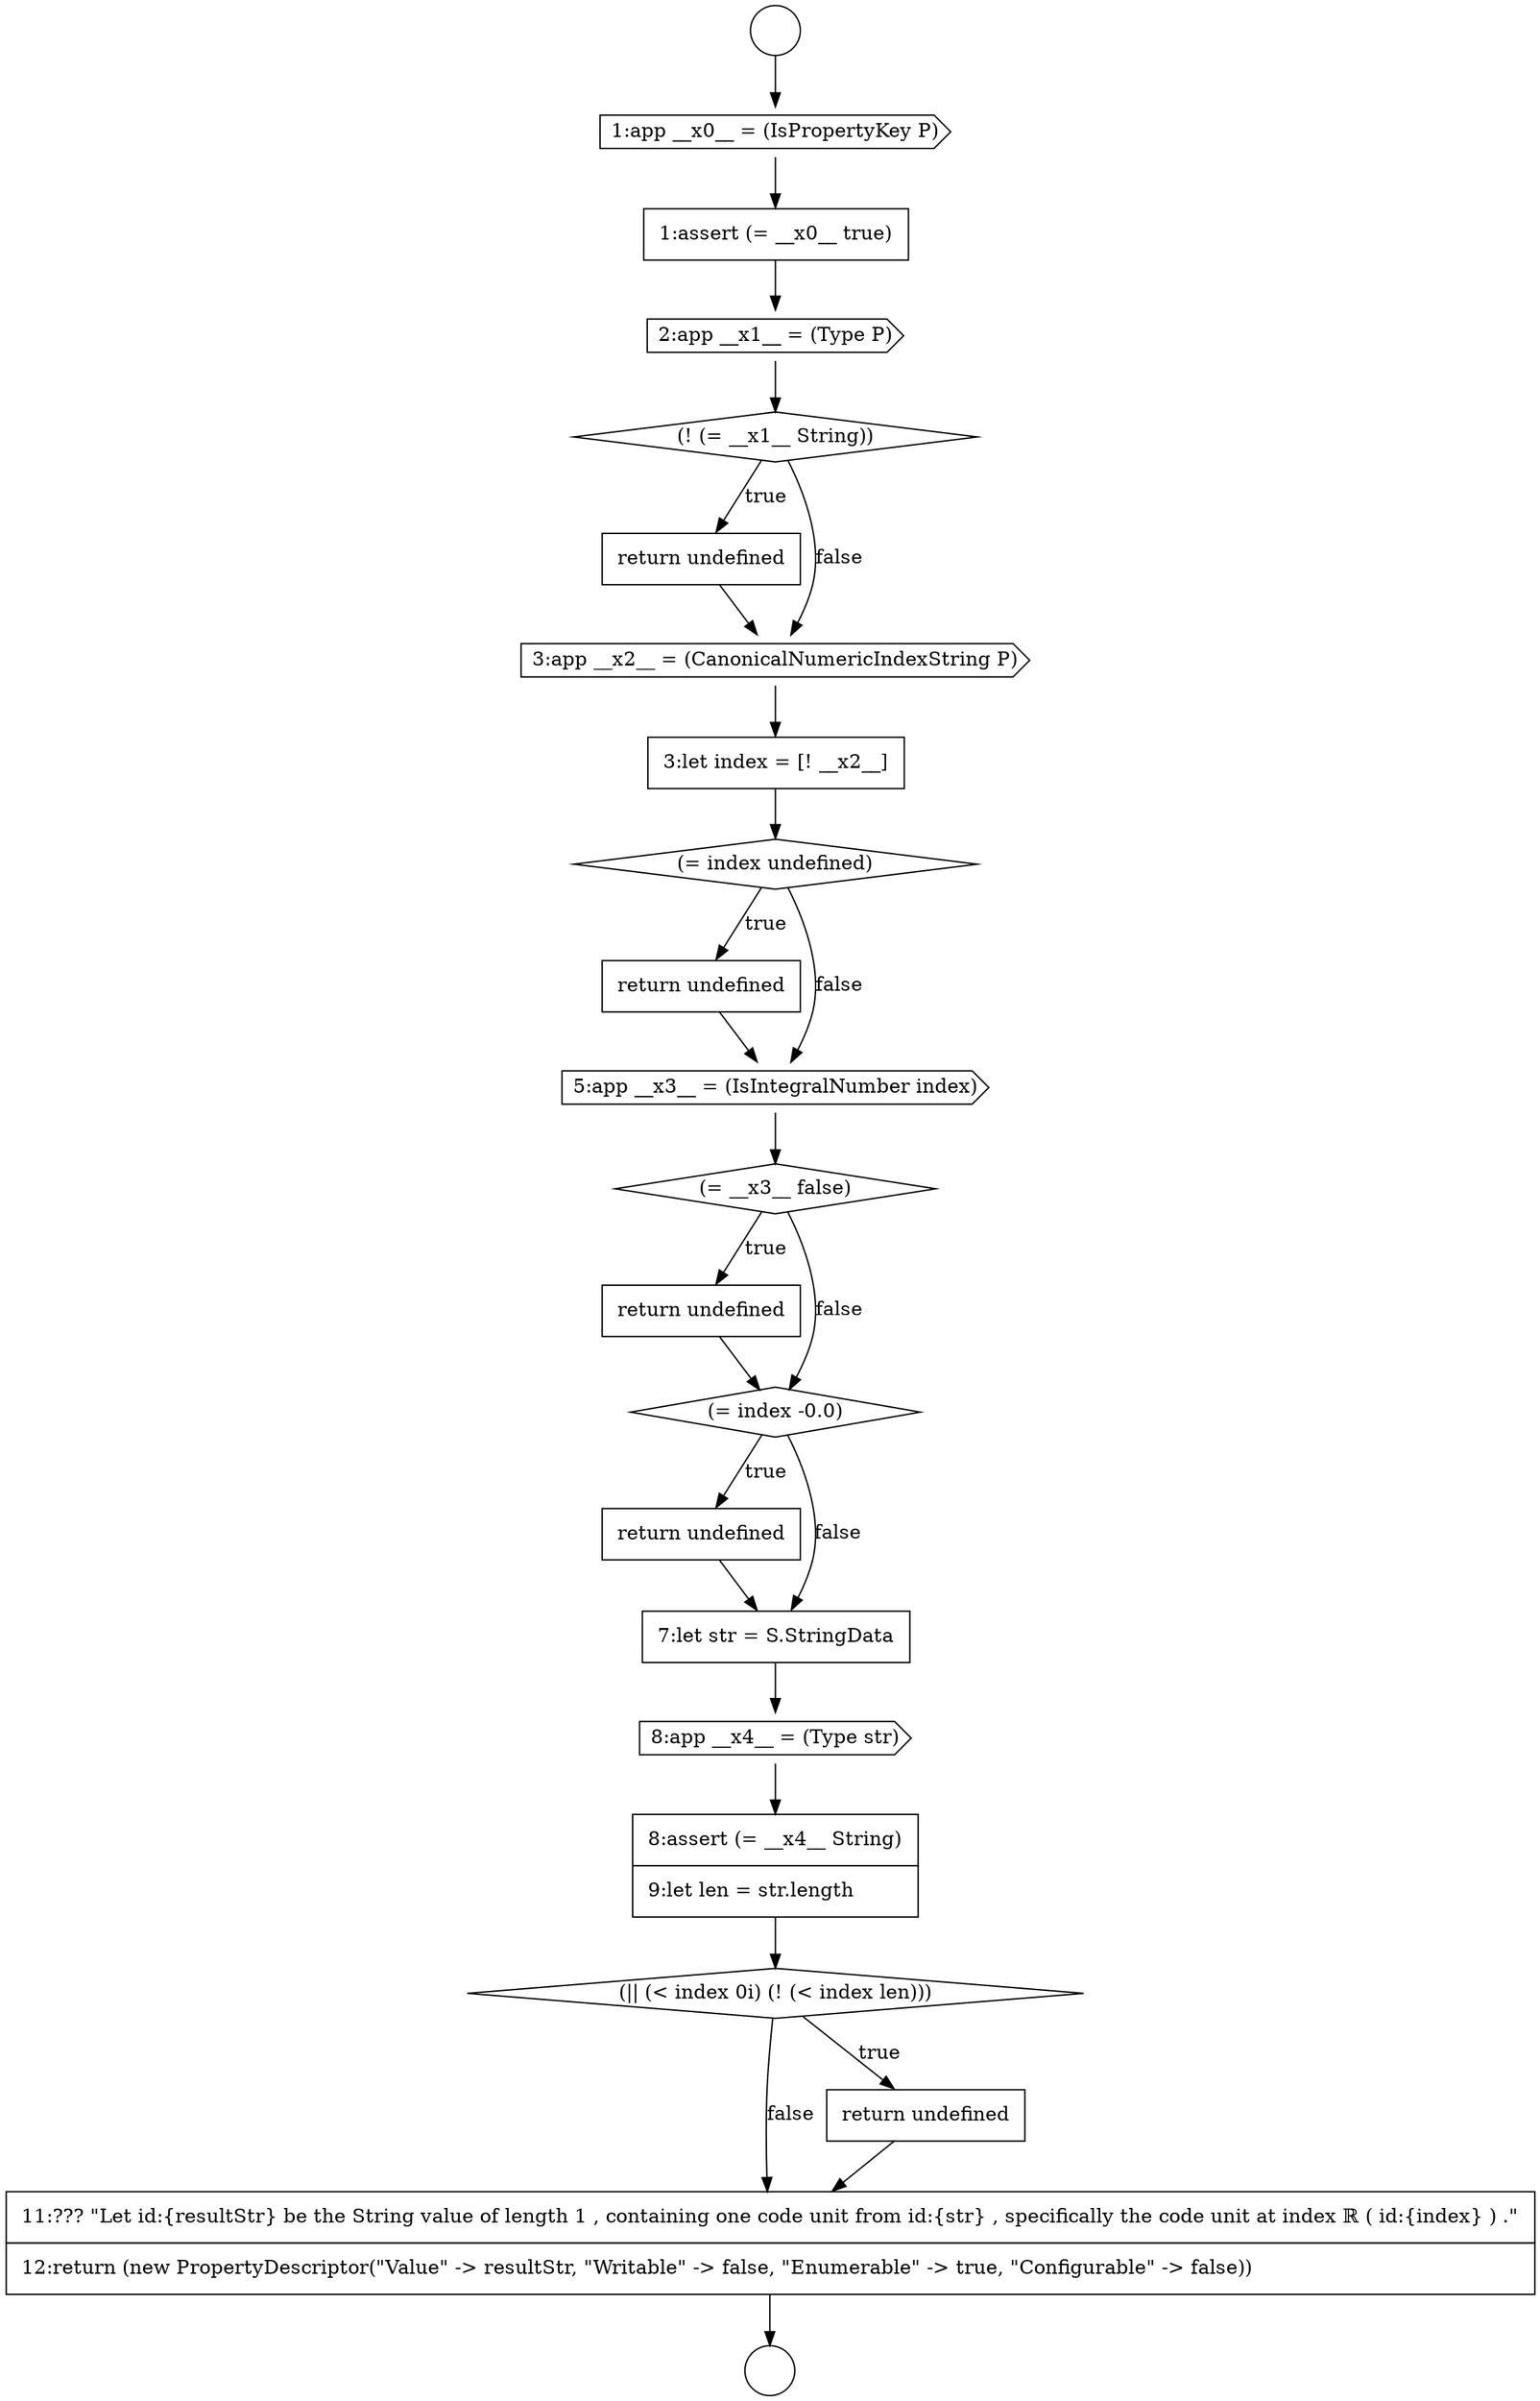 digraph {
  node2744 [shape=cds, label=<<font color="black">8:app __x4__ = (Type str)</font>> color="black" fillcolor="white" style=filled]
  node2740 [shape=none, margin=0, label=<<font color="black">
    <table border="0" cellborder="1" cellspacing="0" cellpadding="10">
      <tr><td align="left">return undefined</td></tr>
    </table>
  </font>> color="black" fillcolor="white" style=filled]
  node2730 [shape=none, margin=0, label=<<font color="black">
    <table border="0" cellborder="1" cellspacing="0" cellpadding="10">
      <tr><td align="left">1:assert (= __x0__ true)</td></tr>
    </table>
  </font>> color="black" fillcolor="white" style=filled]
  node2737 [shape=none, margin=0, label=<<font color="black">
    <table border="0" cellborder="1" cellspacing="0" cellpadding="10">
      <tr><td align="left">return undefined</td></tr>
    </table>
  </font>> color="black" fillcolor="white" style=filled]
  node2733 [shape=none, margin=0, label=<<font color="black">
    <table border="0" cellborder="1" cellspacing="0" cellpadding="10">
      <tr><td align="left">return undefined</td></tr>
    </table>
  </font>> color="black" fillcolor="white" style=filled]
  node2741 [shape=diamond, label=<<font color="black">(= index -0.0)</font>> color="black" fillcolor="white" style=filled]
  node2748 [shape=none, margin=0, label=<<font color="black">
    <table border="0" cellborder="1" cellspacing="0" cellpadding="10">
      <tr><td align="left">11:??? &quot;Let id:{resultStr} be the String value of length 1 , containing one code unit from id:{str} , specifically the code unit at index ℝ ( id:{index} ) .&quot;</td></tr>
      <tr><td align="left">12:return (new PropertyDescriptor(&quot;Value&quot; -&gt; resultStr, &quot;Writable&quot; -&gt; false, &quot;Enumerable&quot; -&gt; true, &quot;Configurable&quot; -&gt; false))</td></tr>
    </table>
  </font>> color="black" fillcolor="white" style=filled]
  node2727 [shape=circle label=" " color="black" fillcolor="white" style=filled]
  node2738 [shape=cds, label=<<font color="black">5:app __x3__ = (IsIntegralNumber index)</font>> color="black" fillcolor="white" style=filled]
  node2742 [shape=none, margin=0, label=<<font color="black">
    <table border="0" cellborder="1" cellspacing="0" cellpadding="10">
      <tr><td align="left">return undefined</td></tr>
    </table>
  </font>> color="black" fillcolor="white" style=filled]
  node2732 [shape=diamond, label=<<font color="black">(! (= __x1__ String))</font>> color="black" fillcolor="white" style=filled]
  node2747 [shape=none, margin=0, label=<<font color="black">
    <table border="0" cellborder="1" cellspacing="0" cellpadding="10">
      <tr><td align="left">return undefined</td></tr>
    </table>
  </font>> color="black" fillcolor="white" style=filled]
  node2728 [shape=circle label=" " color="black" fillcolor="white" style=filled]
  node2743 [shape=none, margin=0, label=<<font color="black">
    <table border="0" cellborder="1" cellspacing="0" cellpadding="10">
      <tr><td align="left">7:let str = S.StringData</td></tr>
    </table>
  </font>> color="black" fillcolor="white" style=filled]
  node2739 [shape=diamond, label=<<font color="black">(= __x3__ false)</font>> color="black" fillcolor="white" style=filled]
  node2736 [shape=diamond, label=<<font color="black">(= index undefined)</font>> color="black" fillcolor="white" style=filled]
  node2746 [shape=diamond, label=<<font color="black">(|| (&lt; index 0i) (! (&lt; index len)))</font>> color="black" fillcolor="white" style=filled]
  node2731 [shape=cds, label=<<font color="black">2:app __x1__ = (Type P)</font>> color="black" fillcolor="white" style=filled]
  node2735 [shape=none, margin=0, label=<<font color="black">
    <table border="0" cellborder="1" cellspacing="0" cellpadding="10">
      <tr><td align="left">3:let index = [! __x2__]</td></tr>
    </table>
  </font>> color="black" fillcolor="white" style=filled]
  node2745 [shape=none, margin=0, label=<<font color="black">
    <table border="0" cellborder="1" cellspacing="0" cellpadding="10">
      <tr><td align="left">8:assert (= __x4__ String)</td></tr>
      <tr><td align="left">9:let len = str.length</td></tr>
    </table>
  </font>> color="black" fillcolor="white" style=filled]
  node2729 [shape=cds, label=<<font color="black">1:app __x0__ = (IsPropertyKey P)</font>> color="black" fillcolor="white" style=filled]
  node2734 [shape=cds, label=<<font color="black">3:app __x2__ = (CanonicalNumericIndexString P)</font>> color="black" fillcolor="white" style=filled]
  node2727 -> node2729 [ color="black"]
  node2747 -> node2748 [ color="black"]
  node2744 -> node2745 [ color="black"]
  node2740 -> node2741 [ color="black"]
  node2737 -> node2738 [ color="black"]
  node2743 -> node2744 [ color="black"]
  node2736 -> node2737 [label=<<font color="black">true</font>> color="black"]
  node2736 -> node2738 [label=<<font color="black">false</font>> color="black"]
  node2734 -> node2735 [ color="black"]
  node2739 -> node2740 [label=<<font color="black">true</font>> color="black"]
  node2739 -> node2741 [label=<<font color="black">false</font>> color="black"]
  node2746 -> node2747 [label=<<font color="black">true</font>> color="black"]
  node2746 -> node2748 [label=<<font color="black">false</font>> color="black"]
  node2730 -> node2731 [ color="black"]
  node2741 -> node2742 [label=<<font color="black">true</font>> color="black"]
  node2741 -> node2743 [label=<<font color="black">false</font>> color="black"]
  node2742 -> node2743 [ color="black"]
  node2748 -> node2728 [ color="black"]
  node2729 -> node2730 [ color="black"]
  node2733 -> node2734 [ color="black"]
  node2738 -> node2739 [ color="black"]
  node2732 -> node2733 [label=<<font color="black">true</font>> color="black"]
  node2732 -> node2734 [label=<<font color="black">false</font>> color="black"]
  node2735 -> node2736 [ color="black"]
  node2745 -> node2746 [ color="black"]
  node2731 -> node2732 [ color="black"]
}
